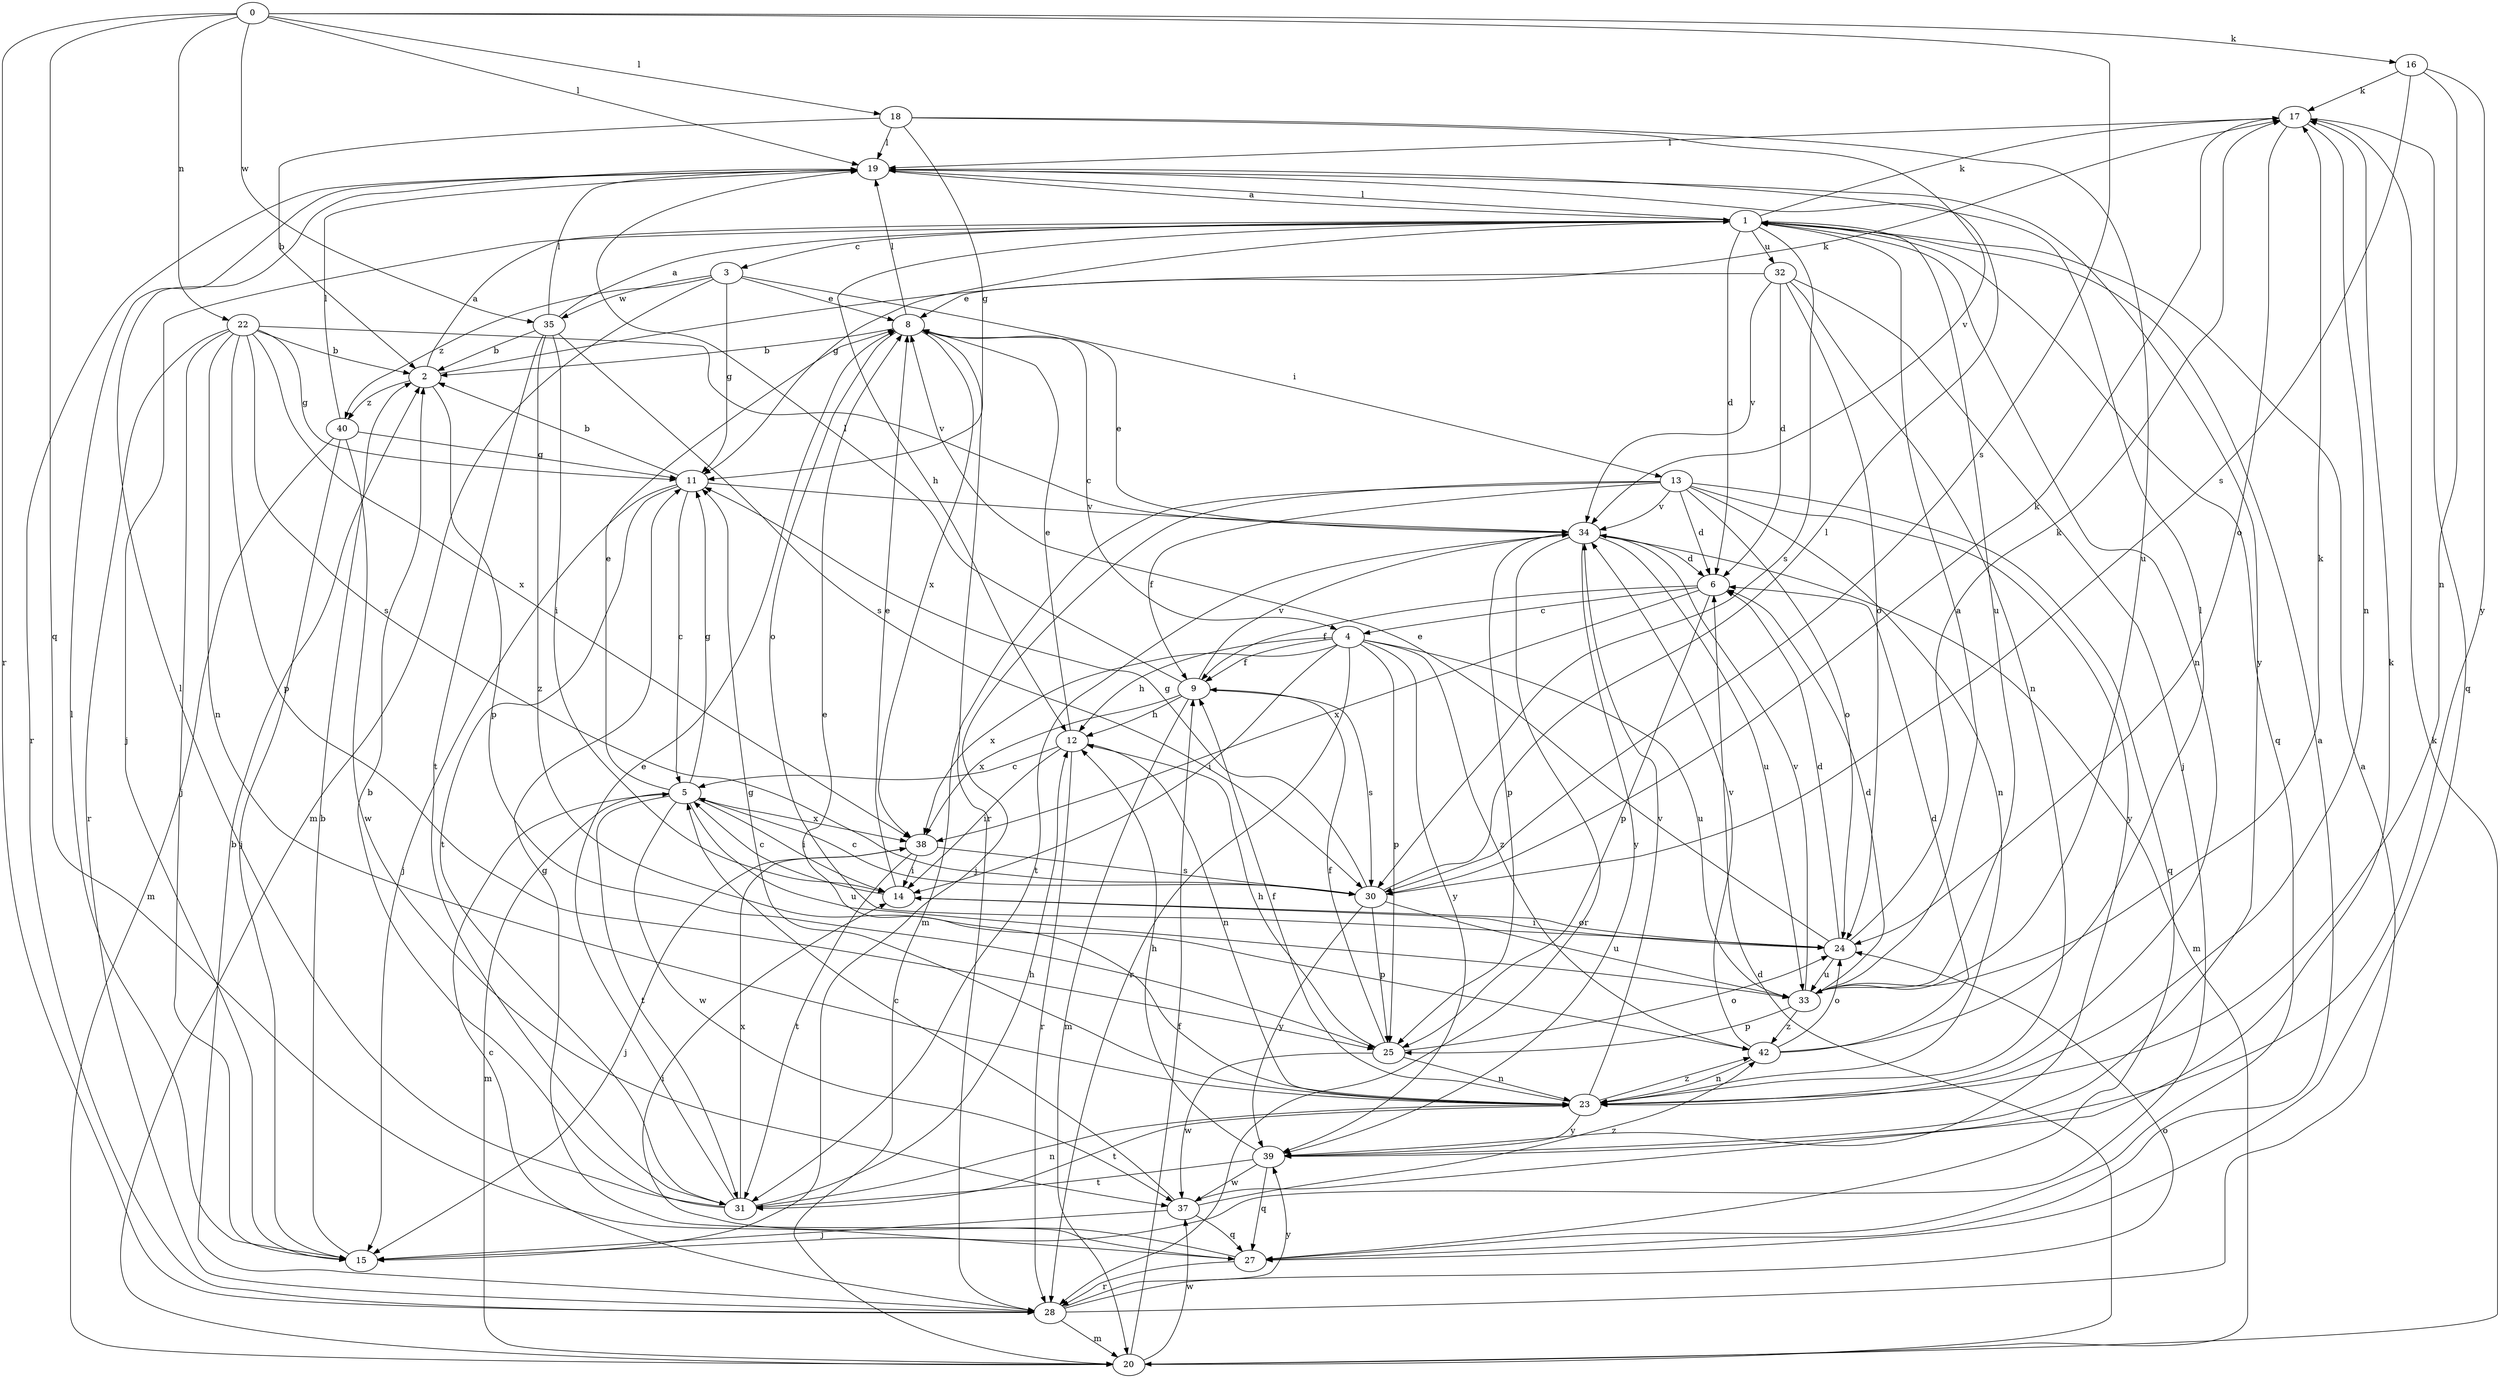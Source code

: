 strict digraph  {
0;
1;
2;
3;
4;
5;
6;
8;
9;
11;
12;
13;
14;
15;
16;
17;
18;
19;
20;
22;
23;
24;
25;
27;
28;
30;
31;
32;
33;
34;
35;
37;
38;
39;
40;
42;
0 -> 16  [label=k];
0 -> 18  [label=l];
0 -> 19  [label=l];
0 -> 22  [label=n];
0 -> 27  [label=q];
0 -> 28  [label=r];
0 -> 30  [label=s];
0 -> 35  [label=w];
1 -> 3  [label=c];
1 -> 6  [label=d];
1 -> 11  [label=g];
1 -> 12  [label=h];
1 -> 15  [label=j];
1 -> 17  [label=k];
1 -> 19  [label=l];
1 -> 23  [label=n];
1 -> 27  [label=q];
1 -> 30  [label=s];
1 -> 32  [label=u];
1 -> 33  [label=u];
2 -> 1  [label=a];
2 -> 17  [label=k];
2 -> 25  [label=p];
2 -> 40  [label=z];
3 -> 8  [label=e];
3 -> 11  [label=g];
3 -> 13  [label=i];
3 -> 20  [label=m];
3 -> 35  [label=w];
3 -> 40  [label=z];
4 -> 9  [label=f];
4 -> 12  [label=h];
4 -> 14  [label=i];
4 -> 25  [label=p];
4 -> 28  [label=r];
4 -> 33  [label=u];
4 -> 38  [label=x];
4 -> 39  [label=y];
4 -> 42  [label=z];
5 -> 8  [label=e];
5 -> 11  [label=g];
5 -> 14  [label=i];
5 -> 20  [label=m];
5 -> 31  [label=t];
5 -> 33  [label=u];
5 -> 37  [label=w];
5 -> 38  [label=x];
6 -> 4  [label=c];
6 -> 9  [label=f];
6 -> 25  [label=p];
6 -> 38  [label=x];
8 -> 2  [label=b];
8 -> 4  [label=c];
8 -> 19  [label=l];
8 -> 24  [label=o];
8 -> 28  [label=r];
8 -> 38  [label=x];
9 -> 12  [label=h];
9 -> 19  [label=l];
9 -> 20  [label=m];
9 -> 30  [label=s];
9 -> 34  [label=v];
9 -> 38  [label=x];
11 -> 2  [label=b];
11 -> 5  [label=c];
11 -> 15  [label=j];
11 -> 31  [label=t];
11 -> 34  [label=v];
12 -> 5  [label=c];
12 -> 8  [label=e];
12 -> 14  [label=i];
12 -> 23  [label=n];
12 -> 28  [label=r];
13 -> 6  [label=d];
13 -> 9  [label=f];
13 -> 15  [label=j];
13 -> 20  [label=m];
13 -> 23  [label=n];
13 -> 24  [label=o];
13 -> 27  [label=q];
13 -> 34  [label=v];
13 -> 39  [label=y];
14 -> 5  [label=c];
14 -> 8  [label=e];
14 -> 24  [label=o];
15 -> 2  [label=b];
15 -> 19  [label=l];
16 -> 17  [label=k];
16 -> 23  [label=n];
16 -> 30  [label=s];
16 -> 39  [label=y];
17 -> 19  [label=l];
17 -> 23  [label=n];
17 -> 24  [label=o];
17 -> 27  [label=q];
18 -> 2  [label=b];
18 -> 11  [label=g];
18 -> 19  [label=l];
18 -> 33  [label=u];
18 -> 34  [label=v];
19 -> 1  [label=a];
19 -> 28  [label=r];
19 -> 39  [label=y];
20 -> 6  [label=d];
20 -> 9  [label=f];
20 -> 17  [label=k];
20 -> 37  [label=w];
22 -> 2  [label=b];
22 -> 11  [label=g];
22 -> 15  [label=j];
22 -> 23  [label=n];
22 -> 25  [label=p];
22 -> 28  [label=r];
22 -> 30  [label=s];
22 -> 34  [label=v];
22 -> 38  [label=x];
23 -> 8  [label=e];
23 -> 9  [label=f];
23 -> 11  [label=g];
23 -> 31  [label=t];
23 -> 34  [label=v];
23 -> 39  [label=y];
23 -> 42  [label=z];
24 -> 6  [label=d];
24 -> 8  [label=e];
24 -> 14  [label=i];
24 -> 17  [label=k];
24 -> 33  [label=u];
25 -> 9  [label=f];
25 -> 12  [label=h];
25 -> 23  [label=n];
25 -> 24  [label=o];
25 -> 37  [label=w];
27 -> 1  [label=a];
27 -> 11  [label=g];
27 -> 14  [label=i];
27 -> 28  [label=r];
28 -> 1  [label=a];
28 -> 2  [label=b];
28 -> 5  [label=c];
28 -> 20  [label=m];
28 -> 24  [label=o];
28 -> 39  [label=y];
30 -> 5  [label=c];
30 -> 11  [label=g];
30 -> 17  [label=k];
30 -> 19  [label=l];
30 -> 25  [label=p];
30 -> 33  [label=u];
30 -> 39  [label=y];
31 -> 2  [label=b];
31 -> 8  [label=e];
31 -> 12  [label=h];
31 -> 19  [label=l];
31 -> 23  [label=n];
31 -> 38  [label=x];
32 -> 6  [label=d];
32 -> 8  [label=e];
32 -> 15  [label=j];
32 -> 23  [label=n];
32 -> 24  [label=o];
32 -> 34  [label=v];
33 -> 1  [label=a];
33 -> 6  [label=d];
33 -> 17  [label=k];
33 -> 25  [label=p];
33 -> 34  [label=v];
33 -> 42  [label=z];
34 -> 6  [label=d];
34 -> 8  [label=e];
34 -> 20  [label=m];
34 -> 25  [label=p];
34 -> 28  [label=r];
34 -> 31  [label=t];
34 -> 33  [label=u];
34 -> 39  [label=y];
35 -> 1  [label=a];
35 -> 2  [label=b];
35 -> 14  [label=i];
35 -> 19  [label=l];
35 -> 30  [label=s];
35 -> 31  [label=t];
35 -> 42  [label=z];
37 -> 5  [label=c];
37 -> 15  [label=j];
37 -> 17  [label=k];
37 -> 27  [label=q];
37 -> 42  [label=z];
38 -> 14  [label=i];
38 -> 15  [label=j];
38 -> 30  [label=s];
38 -> 31  [label=t];
39 -> 12  [label=h];
39 -> 27  [label=q];
39 -> 31  [label=t];
39 -> 37  [label=w];
40 -> 11  [label=g];
40 -> 15  [label=j];
40 -> 19  [label=l];
40 -> 20  [label=m];
40 -> 37  [label=w];
42 -> 6  [label=d];
42 -> 19  [label=l];
42 -> 23  [label=n];
42 -> 24  [label=o];
42 -> 34  [label=v];
}
